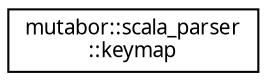 digraph "Grafische Darstellung der Klassenhierarchie"
{
  edge [fontname="Sans",fontsize="10",labelfontname="Sans",labelfontsize="10"];
  node [fontname="Sans",fontsize="10",shape=record];
  rankdir="LR";
  Node0 [label="mutabor::scala_parser\l::keymap",height=0.2,width=0.4,color="black", fillcolor="white", style="filled",URL="$db/d13/structmutabor_1_1scala__parser_1_1keymap.html"];
}
